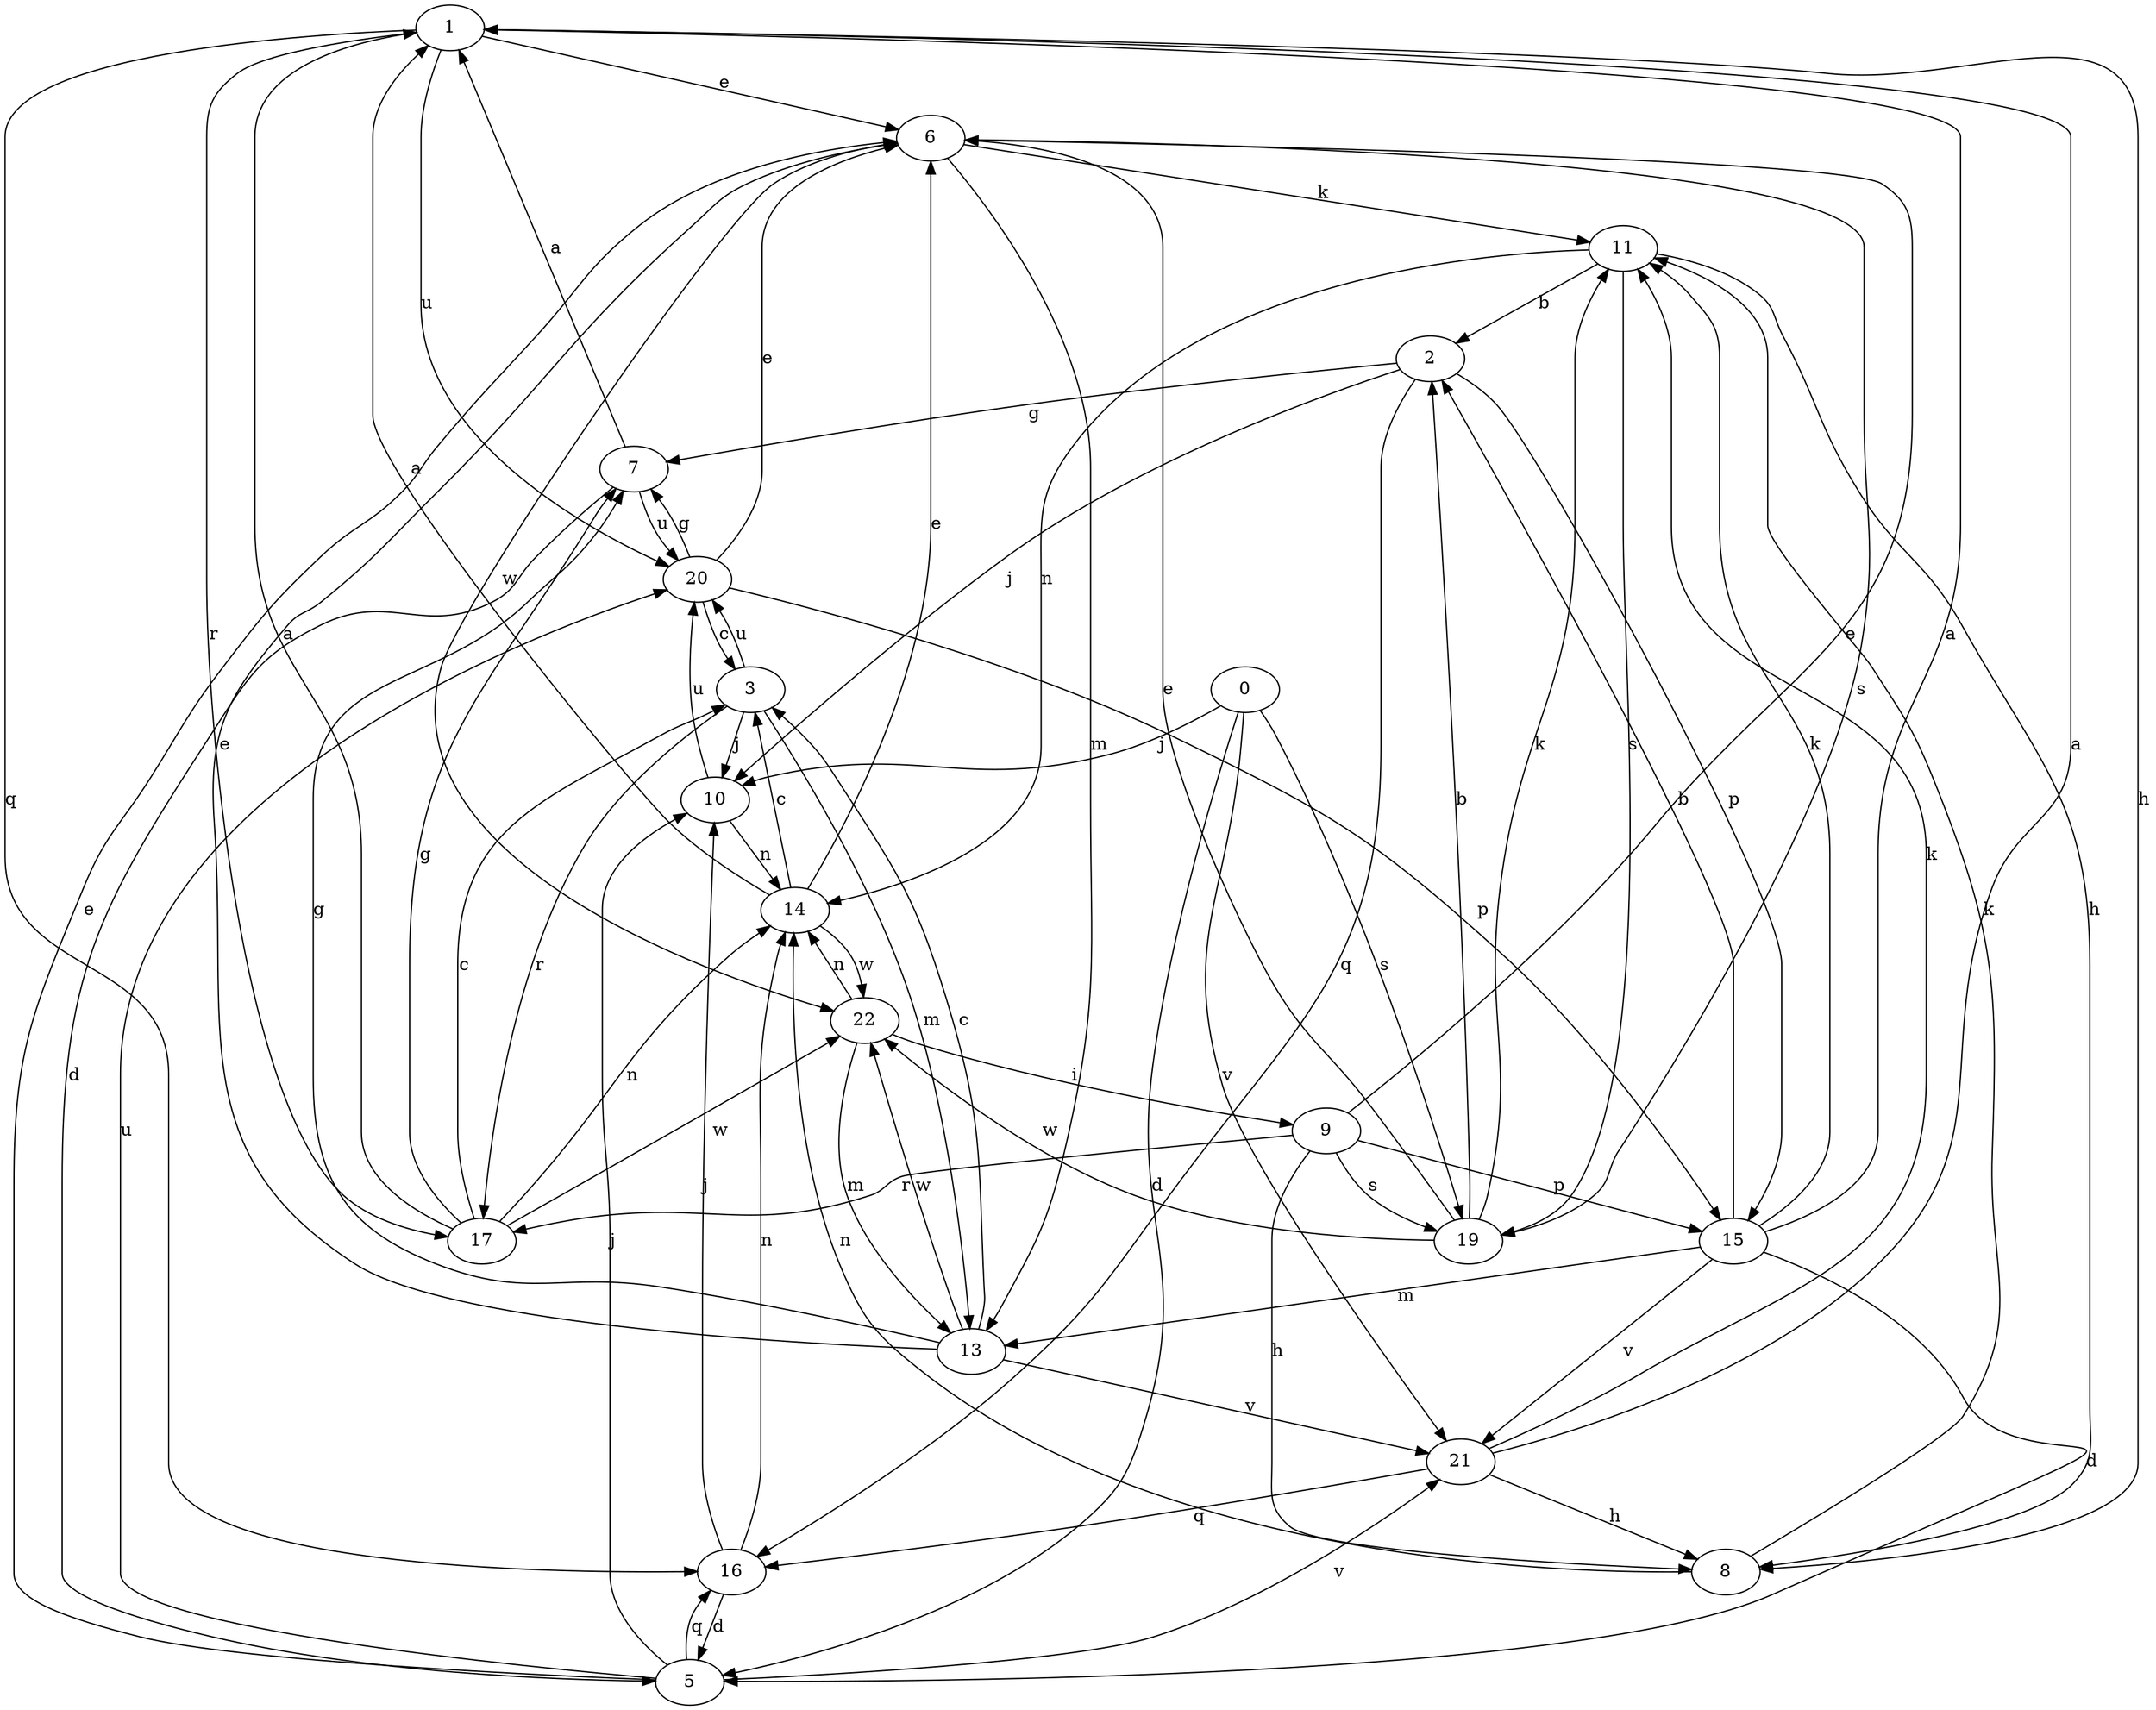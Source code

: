 strict digraph  {
1;
2;
3;
5;
6;
7;
8;
9;
10;
11;
13;
14;
15;
16;
17;
19;
20;
0;
21;
22;
1 -> 6  [label=e];
1 -> 8  [label=h];
1 -> 16  [label=q];
1 -> 17  [label=r];
1 -> 20  [label=u];
2 -> 7  [label=g];
2 -> 10  [label=j];
2 -> 15  [label=p];
2 -> 16  [label=q];
3 -> 10  [label=j];
3 -> 13  [label=m];
3 -> 17  [label=r];
3 -> 20  [label=u];
5 -> 6  [label=e];
5 -> 10  [label=j];
5 -> 16  [label=q];
5 -> 20  [label=u];
5 -> 21  [label=v];
6 -> 11  [label=k];
6 -> 13  [label=m];
6 -> 19  [label=s];
6 -> 22  [label=w];
7 -> 1  [label=a];
7 -> 5  [label=d];
7 -> 20  [label=u];
8 -> 11  [label=k];
8 -> 14  [label=n];
9 -> 6  [label=e];
9 -> 8  [label=h];
9 -> 15  [label=p];
9 -> 17  [label=r];
9 -> 19  [label=s];
10 -> 14  [label=n];
10 -> 20  [label=u];
11 -> 2  [label=b];
11 -> 8  [label=h];
11 -> 14  [label=n];
11 -> 19  [label=s];
13 -> 3  [label=c];
13 -> 6  [label=e];
13 -> 7  [label=g];
13 -> 21  [label=v];
13 -> 22  [label=w];
14 -> 1  [label=a];
14 -> 3  [label=c];
14 -> 6  [label=e];
14 -> 22  [label=w];
15 -> 1  [label=a];
15 -> 2  [label=b];
15 -> 5  [label=d];
15 -> 11  [label=k];
15 -> 13  [label=m];
15 -> 21  [label=v];
16 -> 5  [label=d];
16 -> 10  [label=j];
16 -> 14  [label=n];
17 -> 1  [label=a];
17 -> 3  [label=c];
17 -> 7  [label=g];
17 -> 14  [label=n];
17 -> 22  [label=w];
19 -> 2  [label=b];
19 -> 6  [label=e];
19 -> 11  [label=k];
19 -> 22  [label=w];
20 -> 3  [label=c];
20 -> 6  [label=e];
20 -> 7  [label=g];
20 -> 15  [label=p];
0 -> 5  [label=d];
0 -> 10  [label=j];
0 -> 19  [label=s];
0 -> 21  [label=v];
21 -> 1  [label=a];
21 -> 8  [label=h];
21 -> 11  [label=k];
21 -> 16  [label=q];
22 -> 9  [label=i];
22 -> 13  [label=m];
22 -> 14  [label=n];
}
